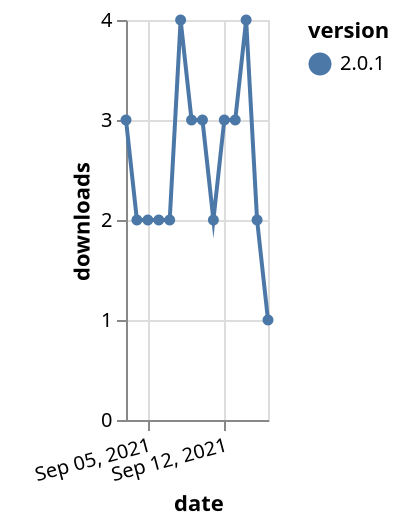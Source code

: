 {"$schema": "https://vega.github.io/schema/vega-lite/v5.json", "description": "A simple bar chart with embedded data.", "data": {"values": [{"date": "2021-09-03", "total": 264, "delta": 3, "version": "2.0.1"}, {"date": "2021-09-04", "total": 266, "delta": 2, "version": "2.0.1"}, {"date": "2021-09-05", "total": 268, "delta": 2, "version": "2.0.1"}, {"date": "2021-09-06", "total": 270, "delta": 2, "version": "2.0.1"}, {"date": "2021-09-07", "total": 272, "delta": 2, "version": "2.0.1"}, {"date": "2021-09-08", "total": 276, "delta": 4, "version": "2.0.1"}, {"date": "2021-09-09", "total": 279, "delta": 3, "version": "2.0.1"}, {"date": "2021-09-10", "total": 282, "delta": 3, "version": "2.0.1"}, {"date": "2021-09-11", "total": 284, "delta": 2, "version": "2.0.1"}, {"date": "2021-09-12", "total": 287, "delta": 3, "version": "2.0.1"}, {"date": "2021-09-13", "total": 290, "delta": 3, "version": "2.0.1"}, {"date": "2021-09-14", "total": 294, "delta": 4, "version": "2.0.1"}, {"date": "2021-09-15", "total": 296, "delta": 2, "version": "2.0.1"}, {"date": "2021-09-16", "total": 297, "delta": 1, "version": "2.0.1"}]}, "width": "container", "mark": {"type": "line", "point": {"filled": true}}, "encoding": {"x": {"field": "date", "type": "temporal", "timeUnit": "yearmonthdate", "title": "date", "axis": {"labelAngle": -15}}, "y": {"field": "delta", "type": "quantitative", "title": "downloads"}, "color": {"field": "version", "type": "nominal"}, "tooltip": {"field": "delta"}}}